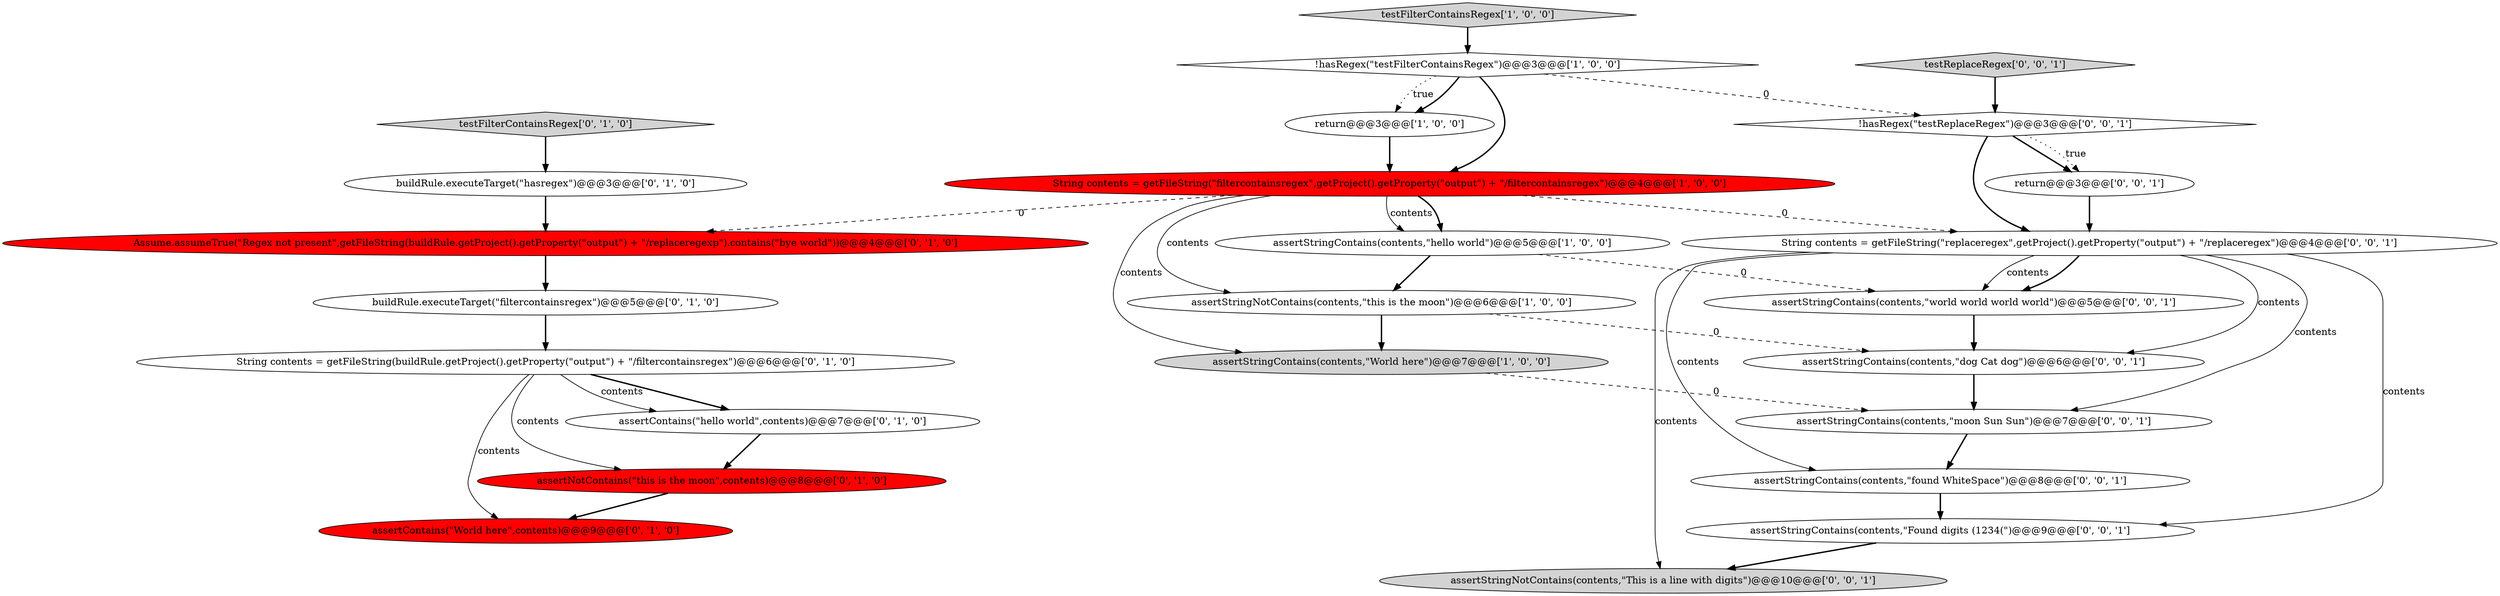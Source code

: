 digraph {
22 [style = filled, label = "testReplaceRegex['0', '0', '1']", fillcolor = lightgray, shape = diamond image = "AAA0AAABBB3BBB"];
23 [style = filled, label = "!hasRegex(\"testReplaceRegex\")@@@3@@@['0', '0', '1']", fillcolor = white, shape = diamond image = "AAA0AAABBB3BBB"];
17 [style = filled, label = "assertStringContains(contents,\"moon Sun Sun\")@@@7@@@['0', '0', '1']", fillcolor = white, shape = ellipse image = "AAA0AAABBB3BBB"];
2 [style = filled, label = "assertStringContains(contents,\"hello world\")@@@5@@@['1', '0', '0']", fillcolor = white, shape = ellipse image = "AAA0AAABBB1BBB"];
21 [style = filled, label = "assertStringNotContains(contents,\"This is a line with digits\")@@@10@@@['0', '0', '1']", fillcolor = lightgray, shape = ellipse image = "AAA0AAABBB3BBB"];
19 [style = filled, label = "assertStringContains(contents,\"world world world world\")@@@5@@@['0', '0', '1']", fillcolor = white, shape = ellipse image = "AAA0AAABBB3BBB"];
8 [style = filled, label = "assertContains(\"World here\",contents)@@@9@@@['0', '1', '0']", fillcolor = red, shape = ellipse image = "AAA1AAABBB2BBB"];
12 [style = filled, label = "assertNotContains(\"this is the moon\",contents)@@@8@@@['0', '1', '0']", fillcolor = red, shape = ellipse image = "AAA1AAABBB2BBB"];
5 [style = filled, label = "String contents = getFileString(\"filtercontainsregex\",getProject().getProperty(\"output\") + \"/filtercontainsregex\")@@@4@@@['1', '0', '0']", fillcolor = red, shape = ellipse image = "AAA1AAABBB1BBB"];
9 [style = filled, label = "buildRule.executeTarget(\"filtercontainsregex\")@@@5@@@['0', '1', '0']", fillcolor = white, shape = ellipse image = "AAA0AAABBB2BBB"];
10 [style = filled, label = "String contents = getFileString(buildRule.getProject().getProperty(\"output\") + \"/filtercontainsregex\")@@@6@@@['0', '1', '0']", fillcolor = white, shape = ellipse image = "AAA0AAABBB2BBB"];
15 [style = filled, label = "assertStringContains(contents,\"dog Cat dog\")@@@6@@@['0', '0', '1']", fillcolor = white, shape = ellipse image = "AAA0AAABBB3BBB"];
18 [style = filled, label = "String contents = getFileString(\"replaceregex\",getProject().getProperty(\"output\") + \"/replaceregex\")@@@4@@@['0', '0', '1']", fillcolor = white, shape = ellipse image = "AAA0AAABBB3BBB"];
24 [style = filled, label = "assertStringContains(contents,\"found WhiteSpace\")@@@8@@@['0', '0', '1']", fillcolor = white, shape = ellipse image = "AAA0AAABBB3BBB"];
4 [style = filled, label = "assertStringContains(contents,\"World here\")@@@7@@@['1', '0', '0']", fillcolor = lightgray, shape = ellipse image = "AAA0AAABBB1BBB"];
20 [style = filled, label = "return@@@3@@@['0', '0', '1']", fillcolor = white, shape = ellipse image = "AAA0AAABBB3BBB"];
0 [style = filled, label = "return@@@3@@@['1', '0', '0']", fillcolor = white, shape = ellipse image = "AAA0AAABBB1BBB"];
3 [style = filled, label = "!hasRegex(\"testFilterContainsRegex\")@@@3@@@['1', '0', '0']", fillcolor = white, shape = diamond image = "AAA0AAABBB1BBB"];
7 [style = filled, label = "assertContains(\"hello world\",contents)@@@7@@@['0', '1', '0']", fillcolor = white, shape = ellipse image = "AAA0AAABBB2BBB"];
16 [style = filled, label = "assertStringContains(contents,\"Found digits (1234(\")@@@9@@@['0', '0', '1']", fillcolor = white, shape = ellipse image = "AAA0AAABBB3BBB"];
13 [style = filled, label = "Assume.assumeTrue(\"Regex not present\",getFileString(buildRule.getProject().getProperty(\"output\") + \"/replaceregexp\").contains(\"bye world\"))@@@4@@@['0', '1', '0']", fillcolor = red, shape = ellipse image = "AAA1AAABBB2BBB"];
1 [style = filled, label = "testFilterContainsRegex['1', '0', '0']", fillcolor = lightgray, shape = diamond image = "AAA0AAABBB1BBB"];
11 [style = filled, label = "buildRule.executeTarget(\"hasregex\")@@@3@@@['0', '1', '0']", fillcolor = white, shape = ellipse image = "AAA0AAABBB2BBB"];
6 [style = filled, label = "assertStringNotContains(contents,\"this is the moon\")@@@6@@@['1', '0', '0']", fillcolor = white, shape = ellipse image = "AAA0AAABBB1BBB"];
14 [style = filled, label = "testFilterContainsRegex['0', '1', '0']", fillcolor = lightgray, shape = diamond image = "AAA0AAABBB2BBB"];
5->13 [style = dashed, label="0"];
23->20 [style = bold, label=""];
2->19 [style = dashed, label="0"];
18->17 [style = solid, label="contents"];
10->8 [style = solid, label="contents"];
10->12 [style = solid, label="contents"];
4->17 [style = dashed, label="0"];
5->2 [style = solid, label="contents"];
7->12 [style = bold, label=""];
2->6 [style = bold, label=""];
18->24 [style = solid, label="contents"];
1->3 [style = bold, label=""];
18->19 [style = bold, label=""];
18->19 [style = solid, label="contents"];
5->6 [style = solid, label="contents"];
18->21 [style = solid, label="contents"];
9->10 [style = bold, label=""];
5->18 [style = dashed, label="0"];
10->7 [style = bold, label=""];
22->23 [style = bold, label=""];
3->0 [style = bold, label=""];
20->18 [style = bold, label=""];
3->23 [style = dashed, label="0"];
24->16 [style = bold, label=""];
6->4 [style = bold, label=""];
23->20 [style = dotted, label="true"];
3->5 [style = bold, label=""];
5->2 [style = bold, label=""];
15->17 [style = bold, label=""];
17->24 [style = bold, label=""];
6->15 [style = dashed, label="0"];
12->8 [style = bold, label=""];
16->21 [style = bold, label=""];
11->13 [style = bold, label=""];
3->0 [style = dotted, label="true"];
18->16 [style = solid, label="contents"];
13->9 [style = bold, label=""];
19->15 [style = bold, label=""];
18->15 [style = solid, label="contents"];
14->11 [style = bold, label=""];
23->18 [style = bold, label=""];
5->4 [style = solid, label="contents"];
10->7 [style = solid, label="contents"];
0->5 [style = bold, label=""];
}
